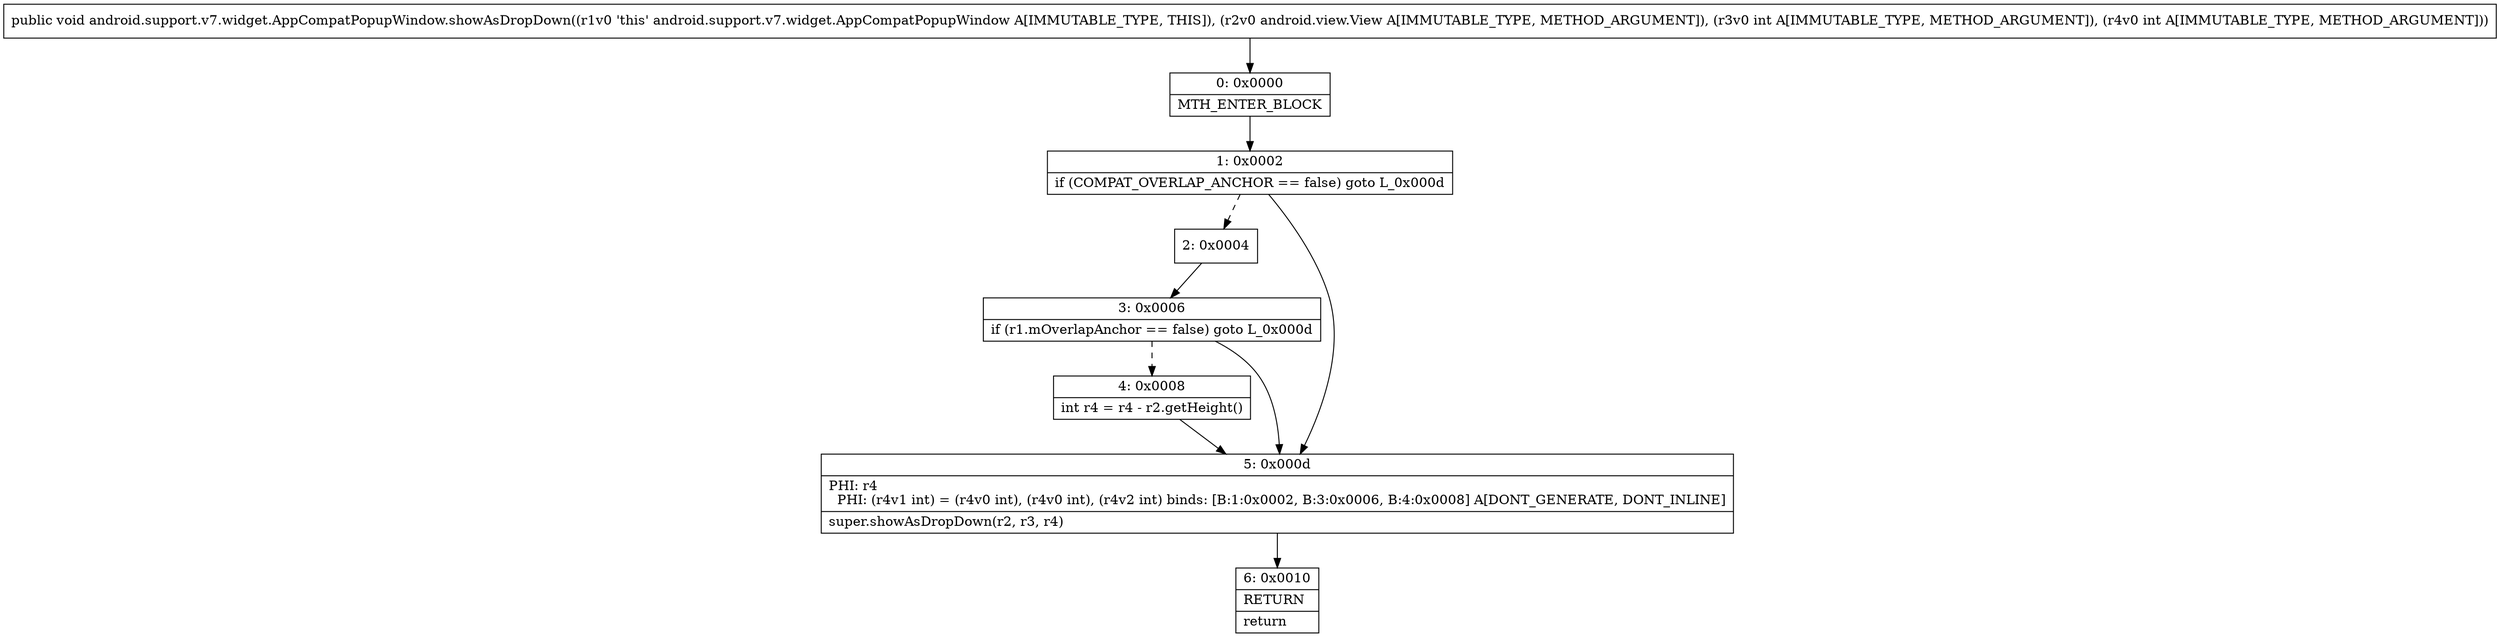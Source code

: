 digraph "CFG forandroid.support.v7.widget.AppCompatPopupWindow.showAsDropDown(Landroid\/view\/View;II)V" {
Node_0 [shape=record,label="{0\:\ 0x0000|MTH_ENTER_BLOCK\l}"];
Node_1 [shape=record,label="{1\:\ 0x0002|if (COMPAT_OVERLAP_ANCHOR == false) goto L_0x000d\l}"];
Node_2 [shape=record,label="{2\:\ 0x0004}"];
Node_3 [shape=record,label="{3\:\ 0x0006|if (r1.mOverlapAnchor == false) goto L_0x000d\l}"];
Node_4 [shape=record,label="{4\:\ 0x0008|int r4 = r4 \- r2.getHeight()\l}"];
Node_5 [shape=record,label="{5\:\ 0x000d|PHI: r4 \l  PHI: (r4v1 int) = (r4v0 int), (r4v0 int), (r4v2 int) binds: [B:1:0x0002, B:3:0x0006, B:4:0x0008] A[DONT_GENERATE, DONT_INLINE]\l|super.showAsDropDown(r2, r3, r4)\l}"];
Node_6 [shape=record,label="{6\:\ 0x0010|RETURN\l|return\l}"];
MethodNode[shape=record,label="{public void android.support.v7.widget.AppCompatPopupWindow.showAsDropDown((r1v0 'this' android.support.v7.widget.AppCompatPopupWindow A[IMMUTABLE_TYPE, THIS]), (r2v0 android.view.View A[IMMUTABLE_TYPE, METHOD_ARGUMENT]), (r3v0 int A[IMMUTABLE_TYPE, METHOD_ARGUMENT]), (r4v0 int A[IMMUTABLE_TYPE, METHOD_ARGUMENT])) }"];
MethodNode -> Node_0;
Node_0 -> Node_1;
Node_1 -> Node_2[style=dashed];
Node_1 -> Node_5;
Node_2 -> Node_3;
Node_3 -> Node_4[style=dashed];
Node_3 -> Node_5;
Node_4 -> Node_5;
Node_5 -> Node_6;
}

